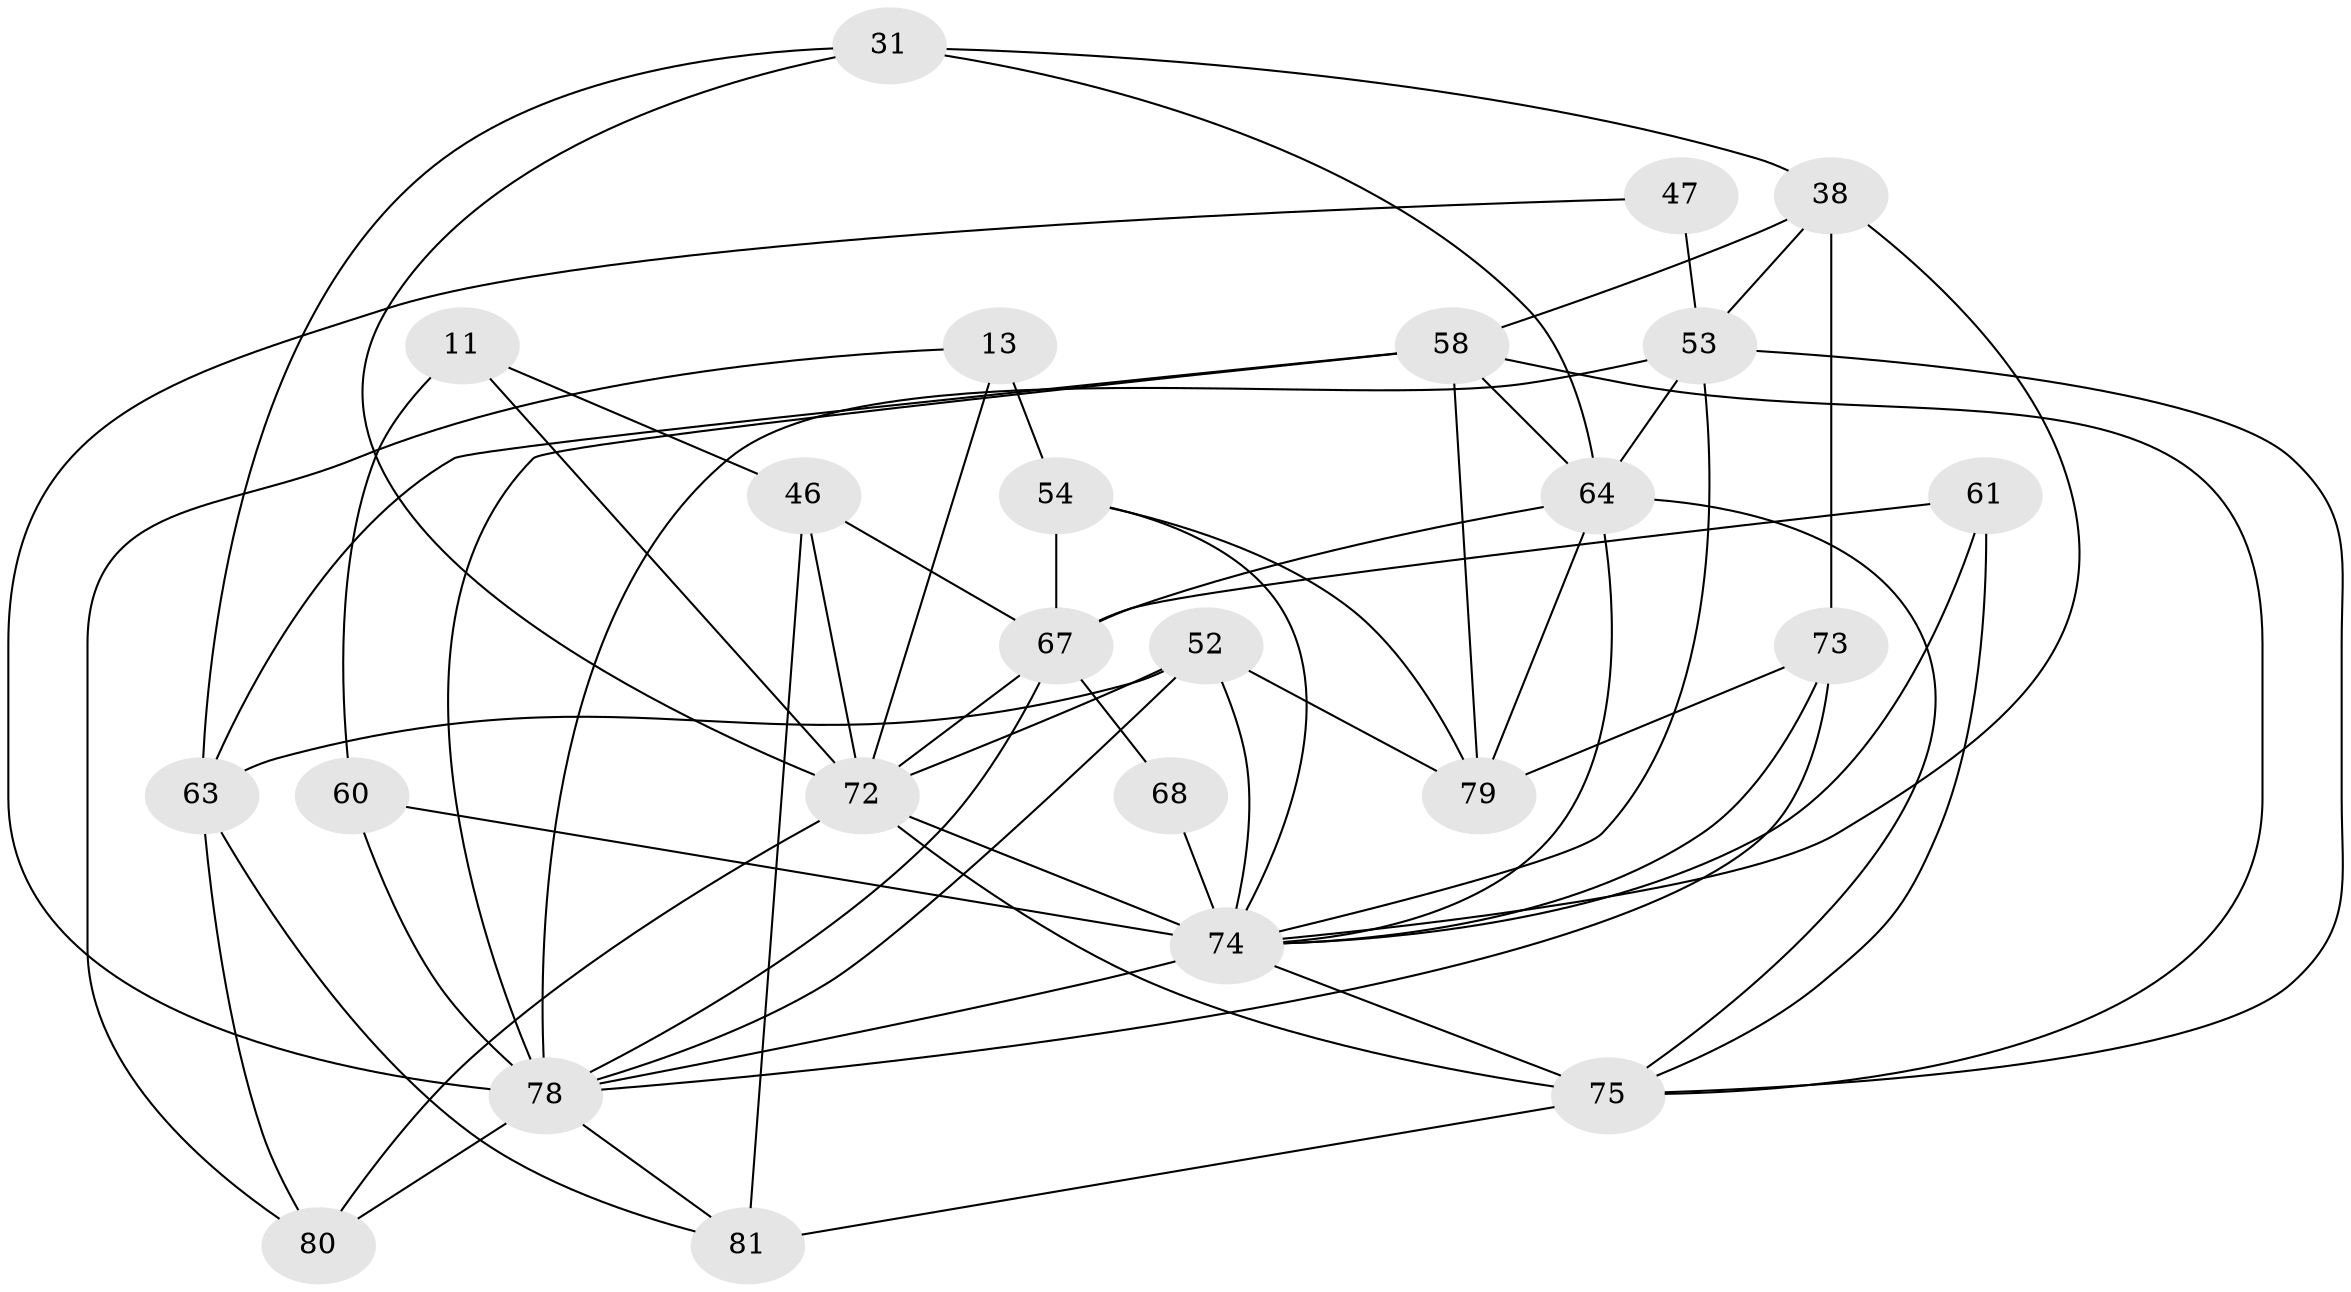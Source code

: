 // original degree distribution, {4: 1.0}
// Generated by graph-tools (version 1.1) at 2025/01/03/04/25 22:01:21]
// undirected, 24 vertices, 62 edges
graph export_dot {
graph [start="1"]
  node [color=gray90,style=filled];
  11 [super="+8"];
  13 [super="+2"];
  31;
  38 [super="+7+15"];
  46 [super="+17"];
  47;
  52 [super="+41+37"];
  53 [super="+26+49"];
  54 [super="+45"];
  58 [super="+10+23+51"];
  60 [super="+34"];
  61;
  63 [super="+57"];
  64 [super="+9+19"];
  67 [super="+56"];
  68;
  72 [super="+25+27+29+20+43"];
  73 [super="+70"];
  74 [super="+32+69+50"];
  75 [super="+44+48+65"];
  78 [super="+62+77"];
  79 [super="+36"];
  80 [super="+71"];
  81 [super="+12+55"];
  11 -- 60;
  11 -- 46 [weight=2];
  11 -- 72 [weight=3];
  13 -- 80 [weight=2];
  13 -- 54 [weight=3];
  13 -- 72;
  31 -- 64;
  31 -- 38;
  31 -- 63;
  31 -- 72;
  38 -- 73 [weight=2];
  38 -- 53 [weight=3];
  38 -- 58;
  38 -- 74;
  46 -- 81 [weight=2];
  46 -- 67;
  46 -- 72 [weight=3];
  47 -- 53 [weight=3];
  47 -- 78;
  52 -- 63 [weight=3];
  52 -- 72 [weight=2];
  52 -- 74;
  52 -- 78;
  52 -- 79;
  53 -- 75 [weight=2];
  53 -- 64;
  53 -- 74;
  53 -- 78 [weight=2];
  54 -- 74;
  54 -- 67;
  54 -- 79;
  58 -- 63;
  58 -- 64 [weight=3];
  58 -- 78 [weight=4];
  58 -- 79 [weight=2];
  58 -- 75;
  60 -- 78 [weight=2];
  60 -- 74 [weight=3];
  61 -- 75;
  61 -- 74;
  61 -- 67 [weight=2];
  63 -- 81 [weight=2];
  63 -- 80;
  64 -- 67;
  64 -- 75 [weight=3];
  64 -- 74 [weight=2];
  64 -- 79;
  67 -- 68;
  67 -- 72;
  67 -- 78;
  68 -- 74 [weight=3];
  72 -- 75 [weight=3];
  72 -- 74 [weight=3];
  72 -- 80;
  73 -- 79;
  73 -- 74 [weight=2];
  73 -- 78;
  74 -- 75;
  74 -- 78;
  75 -- 81 [weight=3];
  78 -- 80 [weight=2];
  78 -- 81;
}
